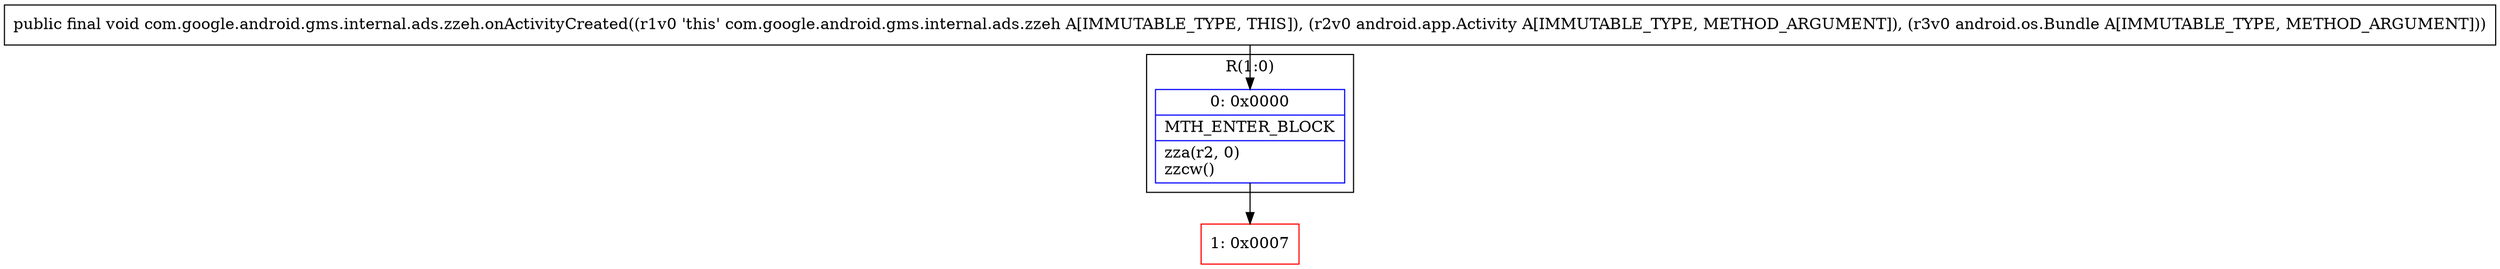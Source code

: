 digraph "CFG forcom.google.android.gms.internal.ads.zzeh.onActivityCreated(Landroid\/app\/Activity;Landroid\/os\/Bundle;)V" {
subgraph cluster_Region_358908959 {
label = "R(1:0)";
node [shape=record,color=blue];
Node_0 [shape=record,label="{0\:\ 0x0000|MTH_ENTER_BLOCK\l|zza(r2, 0)\lzzcw()\l}"];
}
Node_1 [shape=record,color=red,label="{1\:\ 0x0007}"];
MethodNode[shape=record,label="{public final void com.google.android.gms.internal.ads.zzeh.onActivityCreated((r1v0 'this' com.google.android.gms.internal.ads.zzeh A[IMMUTABLE_TYPE, THIS]), (r2v0 android.app.Activity A[IMMUTABLE_TYPE, METHOD_ARGUMENT]), (r3v0 android.os.Bundle A[IMMUTABLE_TYPE, METHOD_ARGUMENT])) }"];
MethodNode -> Node_0;
Node_0 -> Node_1;
}

